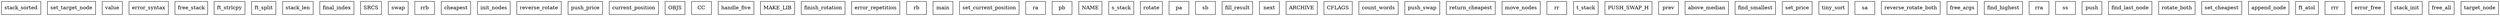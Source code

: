 digraph flowchart {
    "stack_sorted" [shape="box"];
    "set_target_node" [shape="box"];
    "value" [shape="box"];
    "error_syntax" [shape="box"];
    "free_stack" [shape="box"];
    "ft_strlcpy" [shape="box"];
    "ft_split" [shape="box"];
    "stack_len" [shape="box"];
    "final_index" [shape="box"];
    "SRCS" [shape="box"];
    "swap" [shape="box"];
    "rrb" [shape="box"];
    "cheapest" [shape="box"];
    "init_nodes" [shape="box"];
    "reverse_rotate" [shape="box"];
    "push_price" [shape="box"];
    "current_position" [shape="box"];
    "OBJS" [shape="box"];
    "CC" [shape="box"];
    "handle_five" [shape="box"];
    "MAKE_LIB" [shape="box"];
    "finish_rotation" [shape="box"];
    "error_repetition" [shape="box"];
    "rb" [shape="box"];
    "main" [shape="box"];
    "set_current_position" [shape="box"];
    "ra" [shape="box"];
    "pb" [shape="box"];
    "NAME" [shape="box"];
    "s_stack" [shape="box"];
    "rotate" [shape="box"];
    "pa" [shape="box"];
    "sb" [shape="box"];
    "fill_result" [shape="box"];
    "next" [shape="box"];
    "ARCHIVE" [shape="box"];
    "CFLAGS" [shape="box"];
    "count_words" [shape="box"];
    "push_swap" [shape="box"];
    "return_cheapest" [shape="box"];
    "move_nodes" [shape="box"];
    "rr" [shape="box"];
    "t_stack" [shape="box"];
    "PUSH_SWAP_H" [shape="box"];
    "prev" [shape="box"];
    "above_median" [shape="box"];
    "find_smallest" [shape="box"];
    "set_price" [shape="box"];
    "tiny_sort" [shape="box"];
    "sa" [shape="box"];
    "reverse_rotate_both" [shape="box"];
    "free_args" [shape="box"];
    "find_highest" [shape="box"];
    "rra" [shape="box"];
    "ss" [shape="box"];
    "push" [shape="box"];
    "find_last_node" [shape="box"];
    "rotate_both" [shape="box"];
    "set_cheapest" [shape="box"];
    "append_node" [shape="box"];
    "ft_atol" [shape="box"];
    "rrr" [shape="box"];
    "error_free" [shape="box"];
    "stack_init" [shape="box"];
    "free_all" [shape="box"];
    "target_node" [shape="box"];
}